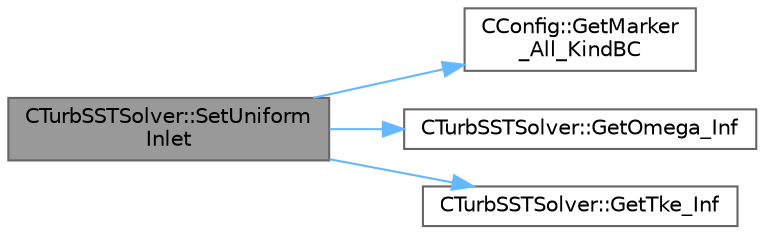 digraph "CTurbSSTSolver::SetUniformInlet"
{
 // LATEX_PDF_SIZE
  bgcolor="transparent";
  edge [fontname=Helvetica,fontsize=10,labelfontname=Helvetica,labelfontsize=10];
  node [fontname=Helvetica,fontsize=10,shape=box,height=0.2,width=0.4];
  rankdir="LR";
  Node1 [id="Node000001",label="CTurbSSTSolver::SetUniform\lInlet",height=0.2,width=0.4,color="gray40", fillcolor="grey60", style="filled", fontcolor="black",tooltip="Set a uniform inlet profile."];
  Node1 -> Node2 [id="edge1_Node000001_Node000002",color="steelblue1",style="solid",tooltip=" "];
  Node2 [id="Node000002",label="CConfig::GetMarker\l_All_KindBC",height=0.2,width=0.4,color="grey40", fillcolor="white", style="filled",URL="$classCConfig.html#ae003cd8f406eaaa91849a774c9a20730",tooltip="Get the kind of boundary for each marker."];
  Node1 -> Node3 [id="edge2_Node000001_Node000003",color="steelblue1",style="solid",tooltip=" "];
  Node3 [id="Node000003",label="CTurbSSTSolver::GetOmega_Inf",height=0.2,width=0.4,color="grey40", fillcolor="white", style="filled",URL="$classCTurbSSTSolver.html#ae420de921d0718986275da5f99cdc8f0",tooltip="Get the value of the turbulent frequency."];
  Node1 -> Node4 [id="edge3_Node000001_Node000004",color="steelblue1",style="solid",tooltip=" "];
  Node4 [id="Node000004",label="CTurbSSTSolver::GetTke_Inf",height=0.2,width=0.4,color="grey40", fillcolor="white", style="filled",URL="$classCTurbSSTSolver.html#af1cc649caf5aa2b758bc35af109a0dbb",tooltip="Get the value of the turbulent kinetic energy."];
}
